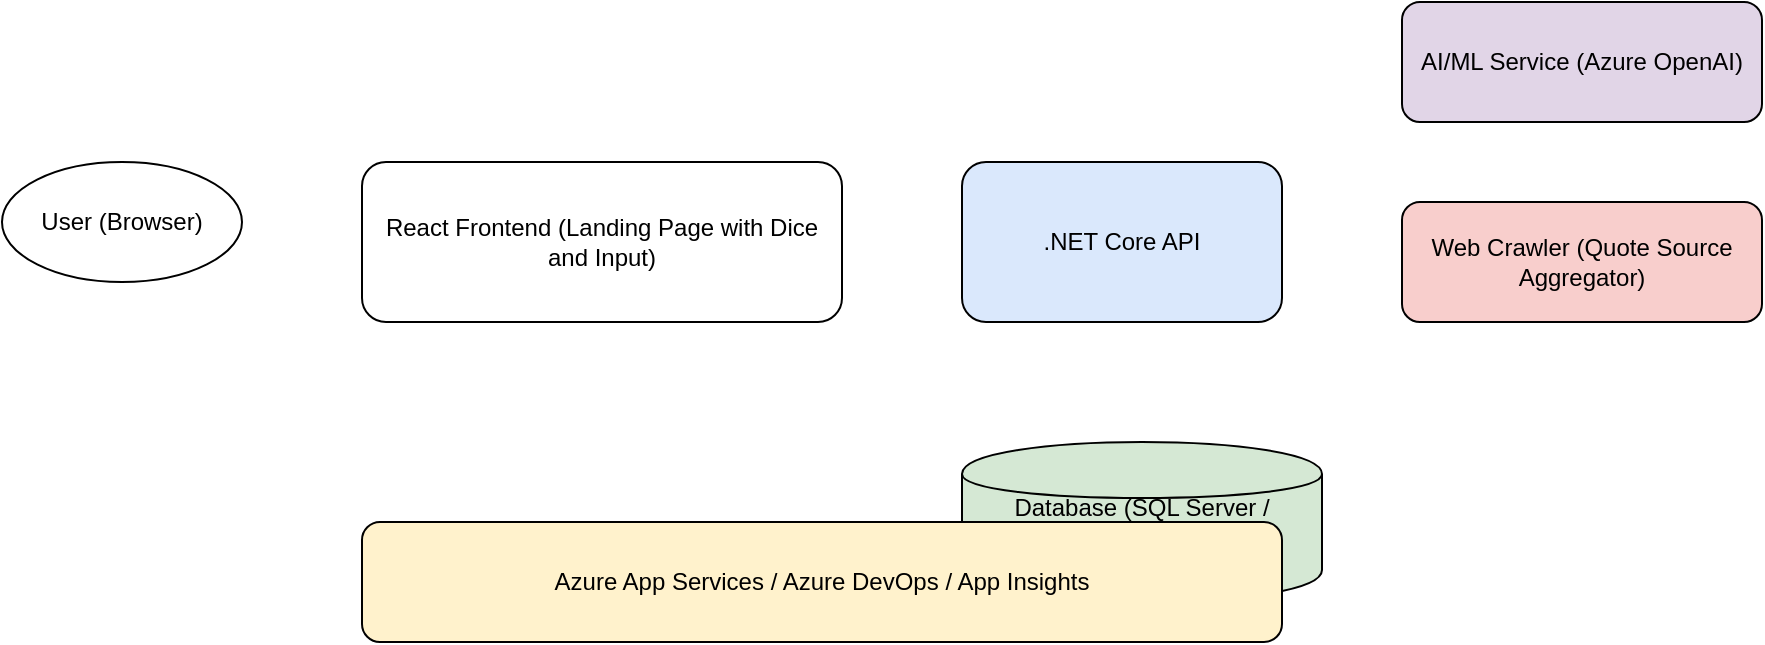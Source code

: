 <mxfile>
    <diagram name="AI Quote WebApp Architecture" id="diagram1">
        <mxGraphModel dx="109582" dy="93347" grid="1" gridSize="10" guides="1" tooltips="1" connect="1" arrows="1" fold="1" page="1" pageScale="1" pageWidth="827" pageHeight="1169" math="0" shadow="0">
            <root>
                <mxCell id="0"/>
                <mxCell id="1" parent="0"/>
                <mxCell id="9" style="endArrow=block;html=1;" parent="1" source="2" target="3" edge="1"/>
                <mxCell id="10" style="endArrow=block;html=1;" parent="1" source="3" target="4" edge="1"/>
                <mxCell id="11" style="endArrow=block;html=1;" parent="1" source="4" target="5" edge="1"/>
                <mxCell id="12" style="endArrow=block;html=1;" parent="1" source="4" target="6" edge="1"/>
                <mxCell id="13" style="endArrow=block;html=1;" parent="1" source="4" target="7" edge="1"/>
                <mxCell id="14" style="endArrow=block;html=1;" parent="1" source="7" target="5" edge="1"/>
                <mxCell id="15" style="endArrow=block;html=1;" parent="1" source="4" target="8" edge="1"/>
                <mxCell id="23" value="User (Browser)" style="shape=ellipse;whiteSpace=wrap;html=1;" vertex="1" parent="1">
                    <mxGeometry x="-21010" y="-9880" width="120" height="60" as="geometry"/>
                </mxCell>
                <mxCell id="24" value="React Frontend (Landing Page with Dice and Input)" style="shape=rectangle;whiteSpace=wrap;html=1;rounded=1;" vertex="1" parent="1">
                    <mxGeometry x="-20830" y="-9880" width="240" height="80" as="geometry"/>
                </mxCell>
                <mxCell id="25" value=".NET Core API" style="shape=rectangle;whiteSpace=wrap;html=1;rounded=1;fillColor=#dae8fc;" vertex="1" parent="1">
                    <mxGeometry x="-20530" y="-9880" width="160" height="80" as="geometry"/>
                </mxCell>
                <mxCell id="26" value="AI/ML Service (Azure OpenAI)" style="shape=rectangle;whiteSpace=wrap;html=1;rounded=1;fillColor=#e1d5e7;" vertex="1" parent="1">
                    <mxGeometry x="-20310" y="-9960" width="180" height="60" as="geometry"/>
                </mxCell>
                <mxCell id="27" value="Web Crawler (Quote Source Aggregator)" style="shape=rectangle;whiteSpace=wrap;html=1;rounded=1;fillColor=#f8cecc;" vertex="1" parent="1">
                    <mxGeometry x="-20310" y="-9860" width="180" height="60" as="geometry"/>
                </mxCell>
                <mxCell id="28" value="Database (SQL Server / MongoDB)" style="shape=cylinder;whiteSpace=wrap;html=1;fillColor=#d5e8d4;" vertex="1" parent="1">
                    <mxGeometry x="-20530" y="-9740" width="180" height="80" as="geometry"/>
                </mxCell>
                <mxCell id="29" value="Azure App Services / Azure DevOps / App Insights" style="shape=rectangle;whiteSpace=wrap;html=1;rounded=1;fillColor=#fff2cc;" vertex="1" parent="1">
                    <mxGeometry x="-20830" y="-9700" width="460" height="60" as="geometry"/>
                </mxCell>
            </root>
        </mxGraphModel>
    </diagram>
</mxfile>